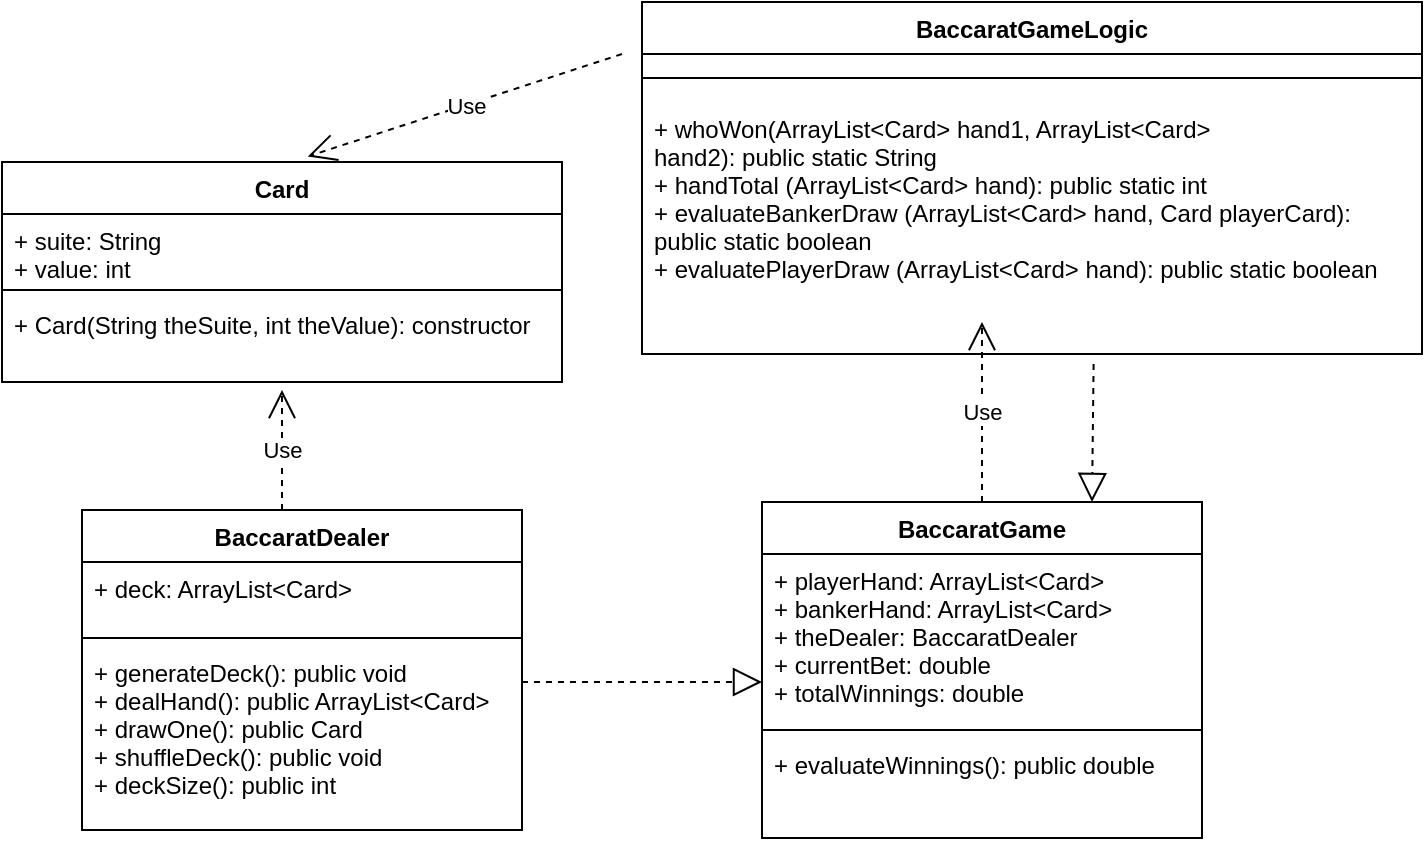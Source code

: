 <mxfile version="15.7.0" type="github" pages="3">
  <diagram id="iCsR_CdoxigqwUeFAkIc" name="Server UML Diagram">
    <mxGraphModel dx="740" dy="550" grid="1" gridSize="10" guides="1" tooltips="1" connect="1" arrows="1" fold="1" page="1" pageScale="1" pageWidth="850" pageHeight="1100" math="0" shadow="0">
      <root>
        <mxCell id="0" />
        <mxCell id="1" parent="0" />
        <mxCell id="4a9U-WU0iI5Y7Coj8OM2-5" value="BaccaratGame" style="swimlane;fontStyle=1;align=center;verticalAlign=top;childLayout=stackLayout;horizontal=1;startSize=26;horizontalStack=0;resizeParent=1;resizeParentMax=0;resizeLast=0;collapsible=1;marginBottom=0;" parent="1" vertex="1">
          <mxGeometry x="470" y="520" width="220" height="168" as="geometry" />
        </mxCell>
        <mxCell id="4a9U-WU0iI5Y7Coj8OM2-6" value="+ playerHand: ArrayList&lt;Card&gt;&#xa;+ bankerHand: ArrayList&lt;Card&gt;&#xa;+ theDealer: BaccaratDealer&#xa;+ currentBet: double &#xa;+ totalWinnings: double&#xa;" style="text;strokeColor=none;fillColor=none;align=left;verticalAlign=top;spacingLeft=4;spacingRight=4;overflow=hidden;rotatable=0;points=[[0,0.5],[1,0.5]];portConstraint=eastwest;" parent="4a9U-WU0iI5Y7Coj8OM2-5" vertex="1">
          <mxGeometry y="26" width="220" height="84" as="geometry" />
        </mxCell>
        <mxCell id="4a9U-WU0iI5Y7Coj8OM2-7" value="" style="line;strokeWidth=1;fillColor=none;align=left;verticalAlign=middle;spacingTop=-1;spacingLeft=3;spacingRight=3;rotatable=0;labelPosition=right;points=[];portConstraint=eastwest;" parent="4a9U-WU0iI5Y7Coj8OM2-5" vertex="1">
          <mxGeometry y="110" width="220" height="8" as="geometry" />
        </mxCell>
        <mxCell id="4a9U-WU0iI5Y7Coj8OM2-8" value="+ evaluateWinnings(): public double" style="text;strokeColor=none;fillColor=none;align=left;verticalAlign=top;spacingLeft=4;spacingRight=4;overflow=hidden;rotatable=0;points=[[0,0.5],[1,0.5]];portConstraint=eastwest;" parent="4a9U-WU0iI5Y7Coj8OM2-5" vertex="1">
          <mxGeometry y="118" width="220" height="50" as="geometry" />
        </mxCell>
        <mxCell id="4a9U-WU0iI5Y7Coj8OM2-9" value="BaccaratGameLogic" style="swimlane;fontStyle=1;align=center;verticalAlign=top;childLayout=stackLayout;horizontal=1;startSize=26;horizontalStack=0;resizeParent=1;resizeParentMax=0;resizeLast=0;collapsible=1;marginBottom=0;" parent="1" vertex="1">
          <mxGeometry x="410" y="270" width="390" height="176" as="geometry" />
        </mxCell>
        <mxCell id="4a9U-WU0iI5Y7Coj8OM2-31" value="Use" style="endArrow=open;endSize=12;dashed=1;html=1;rounded=0;entryX=0.546;entryY=-0.025;entryDx=0;entryDy=0;entryPerimeter=0;" parent="4a9U-WU0iI5Y7Coj8OM2-9" target="4a9U-WU0iI5Y7Coj8OM2-17" edge="1">
          <mxGeometry width="160" relative="1" as="geometry">
            <mxPoint x="-10" y="26" as="sourcePoint" />
            <mxPoint x="150" y="26" as="targetPoint" />
          </mxGeometry>
        </mxCell>
        <mxCell id="4a9U-WU0iI5Y7Coj8OM2-11" value="" style="line;strokeWidth=1;fillColor=none;align=left;verticalAlign=middle;spacingTop=-1;spacingLeft=3;spacingRight=3;rotatable=0;labelPosition=right;points=[];portConstraint=eastwest;" parent="4a9U-WU0iI5Y7Coj8OM2-9" vertex="1">
          <mxGeometry y="26" width="390" height="24" as="geometry" />
        </mxCell>
        <mxCell id="4a9U-WU0iI5Y7Coj8OM2-12" value="+ whoWon(ArrayList&lt;Card&gt; hand1, ArrayList&lt;Card&gt;&#xa;hand2): public static String&#xa;+ handTotal (ArrayList&lt;Card&gt; hand): public static int &#xa;+ evaluateBankerDraw (ArrayList&lt;Card&gt; hand, Card playerCard): &#xa;public static boolean &#xa;+ evaluatePlayerDraw (ArrayList&lt;Card&gt; hand): public static boolean" style="text;strokeColor=none;fillColor=none;align=left;verticalAlign=top;spacingLeft=4;spacingRight=4;overflow=hidden;rotatable=0;points=[[0,0.5],[1,0.5]];portConstraint=eastwest;" parent="4a9U-WU0iI5Y7Coj8OM2-9" vertex="1">
          <mxGeometry y="50" width="390" height="126" as="geometry" />
        </mxCell>
        <mxCell id="4a9U-WU0iI5Y7Coj8OM2-13" value="BaccaratDealer" style="swimlane;fontStyle=1;align=center;verticalAlign=top;childLayout=stackLayout;horizontal=1;startSize=26;horizontalStack=0;resizeParent=1;resizeParentMax=0;resizeLast=0;collapsible=1;marginBottom=0;" parent="1" vertex="1">
          <mxGeometry x="130" y="524" width="220" height="160" as="geometry" />
        </mxCell>
        <mxCell id="4a9U-WU0iI5Y7Coj8OM2-29" value="Use" style="endArrow=open;endSize=12;dashed=1;html=1;rounded=0;entryX=0.5;entryY=1.095;entryDx=0;entryDy=0;entryPerimeter=0;" parent="4a9U-WU0iI5Y7Coj8OM2-13" target="4a9U-WU0iI5Y7Coj8OM2-20" edge="1">
          <mxGeometry width="160" relative="1" as="geometry">
            <mxPoint x="100" as="sourcePoint" />
            <mxPoint x="260" as="targetPoint" />
          </mxGeometry>
        </mxCell>
        <mxCell id="4a9U-WU0iI5Y7Coj8OM2-14" value="+ deck: ArrayList&lt;Card&gt;" style="text;strokeColor=none;fillColor=none;align=left;verticalAlign=top;spacingLeft=4;spacingRight=4;overflow=hidden;rotatable=0;points=[[0,0.5],[1,0.5]];portConstraint=eastwest;" parent="4a9U-WU0iI5Y7Coj8OM2-13" vertex="1">
          <mxGeometry y="26" width="220" height="34" as="geometry" />
        </mxCell>
        <mxCell id="4a9U-WU0iI5Y7Coj8OM2-15" value="" style="line;strokeWidth=1;fillColor=none;align=left;verticalAlign=middle;spacingTop=-1;spacingLeft=3;spacingRight=3;rotatable=0;labelPosition=right;points=[];portConstraint=eastwest;" parent="4a9U-WU0iI5Y7Coj8OM2-13" vertex="1">
          <mxGeometry y="60" width="220" height="8" as="geometry" />
        </mxCell>
        <mxCell id="4a9U-WU0iI5Y7Coj8OM2-16" value="+ generateDeck(): public void &#xa;+ dealHand(): public ArrayList&lt;Card&gt;&#xa;+ drawOne(): public Card&#xa;+ shuffleDeck(): public void &#xa;+ deckSize(): public int " style="text;strokeColor=none;fillColor=none;align=left;verticalAlign=top;spacingLeft=4;spacingRight=4;overflow=hidden;rotatable=0;points=[[0,0.5],[1,0.5]];portConstraint=eastwest;" parent="4a9U-WU0iI5Y7Coj8OM2-13" vertex="1">
          <mxGeometry y="68" width="220" height="92" as="geometry" />
        </mxCell>
        <mxCell id="4a9U-WU0iI5Y7Coj8OM2-17" value="Card" style="swimlane;fontStyle=1;align=center;verticalAlign=top;childLayout=stackLayout;horizontal=1;startSize=26;horizontalStack=0;resizeParent=1;resizeParentMax=0;resizeLast=0;collapsible=1;marginBottom=0;" parent="1" vertex="1">
          <mxGeometry x="90" y="350" width="280" height="110" as="geometry" />
        </mxCell>
        <mxCell id="4a9U-WU0iI5Y7Coj8OM2-18" value="+ suite: String &#xa;+ value: int " style="text;strokeColor=none;fillColor=none;align=left;verticalAlign=top;spacingLeft=4;spacingRight=4;overflow=hidden;rotatable=0;points=[[0,0.5],[1,0.5]];portConstraint=eastwest;" parent="4a9U-WU0iI5Y7Coj8OM2-17" vertex="1">
          <mxGeometry y="26" width="280" height="34" as="geometry" />
        </mxCell>
        <mxCell id="4a9U-WU0iI5Y7Coj8OM2-19" value="" style="line;strokeWidth=1;fillColor=none;align=left;verticalAlign=middle;spacingTop=-1;spacingLeft=3;spacingRight=3;rotatable=0;labelPosition=right;points=[];portConstraint=eastwest;" parent="4a9U-WU0iI5Y7Coj8OM2-17" vertex="1">
          <mxGeometry y="60" width="280" height="8" as="geometry" />
        </mxCell>
        <mxCell id="4a9U-WU0iI5Y7Coj8OM2-20" value="+ Card(String theSuite, int theValue): constructor&#xa;" style="text;strokeColor=none;fillColor=none;align=left;verticalAlign=top;spacingLeft=4;spacingRight=4;overflow=hidden;rotatable=0;points=[[0,0.5],[1,0.5]];portConstraint=eastwest;" parent="4a9U-WU0iI5Y7Coj8OM2-17" vertex="1">
          <mxGeometry y="68" width="280" height="42" as="geometry" />
        </mxCell>
        <mxCell id="4a9U-WU0iI5Y7Coj8OM2-21" value="Use" style="endArrow=open;endSize=12;dashed=1;html=1;rounded=0;exitX=0.5;exitY=0;exitDx=0;exitDy=0;" parent="1" source="4a9U-WU0iI5Y7Coj8OM2-5" edge="1">
          <mxGeometry width="160" relative="1" as="geometry">
            <mxPoint x="510" y="500" as="sourcePoint" />
            <mxPoint x="580" y="430" as="targetPoint" />
          </mxGeometry>
        </mxCell>
        <mxCell id="4a9U-WU0iI5Y7Coj8OM2-28" value="" style="endArrow=block;dashed=1;endFill=0;endSize=12;html=1;rounded=0;" parent="1" edge="1">
          <mxGeometry width="160" relative="1" as="geometry">
            <mxPoint x="350" y="610" as="sourcePoint" />
            <mxPoint x="470" y="610" as="targetPoint" />
          </mxGeometry>
        </mxCell>
        <mxCell id="4a9U-WU0iI5Y7Coj8OM2-30" value="" style="endArrow=block;dashed=1;endFill=0;endSize=12;html=1;rounded=0;exitX=0.579;exitY=1.04;exitDx=0;exitDy=0;exitPerimeter=0;entryX=0.75;entryY=0;entryDx=0;entryDy=0;" parent="1" source="4a9U-WU0iI5Y7Coj8OM2-12" target="4a9U-WU0iI5Y7Coj8OM2-5" edge="1">
          <mxGeometry width="160" relative="1" as="geometry">
            <mxPoint x="520" y="510" as="sourcePoint" />
            <mxPoint x="636" y="510" as="targetPoint" />
          </mxGeometry>
        </mxCell>
      </root>
    </mxGraphModel>
  </diagram>
  <diagram id="OC684Z58dfQ8_XJj_3_0" name="Client UML Diagram">
    <mxGraphModel dx="740" dy="550" grid="1" gridSize="10" guides="1" tooltips="1" connect="1" arrows="1" fold="1" page="1" pageScale="1" pageWidth="850" pageHeight="1100" math="0" shadow="0">
      <root>
        <mxCell id="oPg8867OzfuqyguofIma-0" />
        <mxCell id="oPg8867OzfuqyguofIma-1" parent="oPg8867OzfuqyguofIma-0" />
        <mxCell id="0IyHmp6XAa4bjyS2euzH-0" value="&lt;p style=&quot;margin: 0px ; margin-top: 4px ; text-align: center&quot;&gt;&lt;i&gt;&amp;lt;&amp;lt;Interface&amp;gt;&amp;gt;&lt;/i&gt;&lt;br&gt;&lt;b&gt;Serializable&lt;/b&gt;&lt;/p&gt;&lt;hr size=&quot;1&quot;&gt;&lt;p style=&quot;margin: 0px ; margin-left: 4px&quot;&gt;&lt;br&gt;&lt;/p&gt;&lt;hr size=&quot;1&quot;&gt;&lt;p style=&quot;margin: 0px ; margin-left: 4px&quot;&gt;&lt;br&gt;&lt;/p&gt;" style="verticalAlign=top;align=left;overflow=fill;fontSize=12;fontFamily=Helvetica;html=1;" vertex="1" parent="oPg8867OzfuqyguofIma-1">
          <mxGeometry x="480" y="760" width="190" height="60" as="geometry" />
        </mxCell>
        <mxCell id="0IyHmp6XAa4bjyS2euzH-3" value="" style="endArrow=block;dashed=1;endFill=0;endSize=12;html=1;rounded=0;" edge="1" parent="oPg8867OzfuqyguofIma-1">
          <mxGeometry width="160" relative="1" as="geometry">
            <mxPoint x="360" y="789.5" as="sourcePoint" />
            <mxPoint x="480" y="790" as="targetPoint" />
          </mxGeometry>
        </mxCell>
        <mxCell id="IvxxioDr8btIqRhFtRrR-0" value="BaccaratInfo" style="swimlane;fontStyle=1;align=center;verticalAlign=top;childLayout=stackLayout;horizontal=1;startSize=26;horizontalStack=0;resizeParent=1;resizeParentMax=0;resizeLast=0;collapsible=1;marginBottom=0;" vertex="1" parent="oPg8867OzfuqyguofIma-1">
          <mxGeometry x="140" y="745" width="220" height="90" as="geometry" />
        </mxCell>
        <mxCell id="IvxxioDr8btIqRhFtRrR-3" value="" style="line;strokeWidth=1;fillColor=none;align=left;verticalAlign=middle;spacingTop=-1;spacingLeft=3;spacingRight=3;rotatable=0;labelPosition=right;points=[];portConstraint=eastwest;" vertex="1" parent="IvxxioDr8btIqRhFtRrR-0">
          <mxGeometry y="26" width="220" height="24" as="geometry" />
        </mxCell>
        <mxCell id="IvxxioDr8btIqRhFtRrR-4" value="+ setBetOn: public string  " style="text;strokeColor=none;fillColor=none;align=left;verticalAlign=top;spacingLeft=4;spacingRight=4;overflow=hidden;rotatable=0;points=[[0,0.5],[1,0.5]];portConstraint=eastwest;" vertex="1" parent="IvxxioDr8btIqRhFtRrR-0">
          <mxGeometry y="50" width="220" height="40" as="geometry" />
        </mxCell>
      </root>
    </mxGraphModel>
  </diagram>
  <diagram id="CT1m77pq0zXfNrRqhKED" name="Client Wireframe">
    <mxGraphModel dx="2467" dy="1833" grid="1" gridSize="10" guides="1" tooltips="1" connect="1" arrows="1" fold="1" page="1" pageScale="1" pageWidth="850" pageHeight="1100" math="0" shadow="0">
      <root>
        <mxCell id="RWVcYVp_fBFJSYoEF-UK-0" />
        <mxCell id="RWVcYVp_fBFJSYoEF-UK-1" parent="RWVcYVp_fBFJSYoEF-UK-0" />
        <mxCell id="9T0DZEzoygLwlel3mVKB-0" value="Intro Scene" style="swimlane;" parent="RWVcYVp_fBFJSYoEF-UK-1" vertex="1">
          <mxGeometry x="180" y="620" width="520" height="690" as="geometry" />
        </mxCell>
        <mxCell id="9T0DZEzoygLwlel3mVKB-6" value="&lt;font style=&quot;font-size: 25px&quot;&gt;&lt;b&gt;Welcome to Baccarat!&lt;/b&gt;&lt;/font&gt;" style="rounded=1;whiteSpace=wrap;html=1;" parent="9T0DZEzoygLwlel3mVKB-0" vertex="1">
          <mxGeometry x="70" y="130" width="390" height="100" as="geometry" />
        </mxCell>
        <mxCell id="Acb2LCIVxRlWv7irZKGu-1" value="" style="rounded=0;whiteSpace=wrap;html=1;" vertex="1" parent="9T0DZEzoygLwlel3mVKB-0">
          <mxGeometry x="160" y="280" width="210" height="40" as="geometry" />
        </mxCell>
        <mxCell id="Acb2LCIVxRlWv7irZKGu-2" value="enter port number here&amp;nbsp;" style="text;html=1;strokeColor=none;fillColor=none;align=center;verticalAlign=middle;whiteSpace=wrap;rounded=0;" vertex="1" parent="9T0DZEzoygLwlel3mVKB-0">
          <mxGeometry x="185" y="285" width="160" height="30" as="geometry" />
        </mxCell>
        <mxCell id="Acb2LCIVxRlWv7irZKGu-5" value="" style="rounded=0;whiteSpace=wrap;html=1;" vertex="1" parent="9T0DZEzoygLwlel3mVKB-0">
          <mxGeometry x="160" y="330" width="210" height="40" as="geometry" />
        </mxCell>
        <mxCell id="Acb2LCIVxRlWv7irZKGu-6" value="enter IP address here&amp;nbsp;" style="text;html=1;strokeColor=none;fillColor=none;align=center;verticalAlign=middle;whiteSpace=wrap;rounded=0;" vertex="1" parent="9T0DZEzoygLwlel3mVKB-0">
          <mxGeometry x="180" y="335" width="160" height="30" as="geometry" />
        </mxCell>
        <mxCell id="Acb2LCIVxRlWv7irZKGu-7" value="" style="rounded=1;whiteSpace=wrap;html=1;fillColor=#FFF4C3;" vertex="1" parent="9T0DZEzoygLwlel3mVKB-0">
          <mxGeometry x="160" y="400" width="210" height="40" as="geometry" />
        </mxCell>
        <mxCell id="Acb2LCIVxRlWv7irZKGu-0" value="Connect to Server" style="text;html=1;strokeColor=none;fillColor=none;align=center;verticalAlign=middle;whiteSpace=wrap;rounded=0;" vertex="1" parent="9T0DZEzoygLwlel3mVKB-0">
          <mxGeometry x="205" y="405" width="120" height="30" as="geometry" />
        </mxCell>
        <mxCell id="1uVGcpjj7upnIgS1fv5H-1" value="on click, connect to server + move to game play screen&lt;br&gt;" style="text;html=1;strokeColor=none;fillColor=none;align=center;verticalAlign=middle;whiteSpace=wrap;rounded=0;" vertex="1" parent="9T0DZEzoygLwlel3mVKB-0">
          <mxGeometry x="390" y="435" width="100" height="30" as="geometry" />
        </mxCell>
        <mxCell id="9T0DZEzoygLwlel3mVKB-1" value="Game Scene" style="swimlane;" parent="RWVcYVp_fBFJSYoEF-UK-1" vertex="1">
          <mxGeometry x="1100" y="620" width="690" height="700" as="geometry" />
        </mxCell>
        <mxCell id="Acb2LCIVxRlWv7irZKGu-29" value="" style="rounded=1;whiteSpace=wrap;html=1;fillColor=#FFF4C3;" vertex="1" parent="9T0DZEzoygLwlel3mVKB-1">
          <mxGeometry x="487" y="608" width="80" height="40" as="geometry" />
        </mxCell>
        <mxCell id="Acb2LCIVxRlWv7irZKGu-12" value="" style="shape=process;whiteSpace=wrap;html=1;backgroundOutline=1;fillColor=#97D077;" vertex="1" parent="9T0DZEzoygLwlel3mVKB-1">
          <mxGeometry x="75" y="145" width="540" height="160" as="geometry" />
        </mxCell>
        <mxCell id="Acb2LCIVxRlWv7irZKGu-15" value="" style="verticalLabelPosition=bottom;verticalAlign=top;html=1;shape=mxgraph.basic.rect;fillColor2=none;strokeWidth=1;size=20;indent=5;fillColor=#FFFFFF;rotation=90;" vertex="1" parent="9T0DZEzoygLwlel3mVKB-1">
          <mxGeometry x="160" y="185" width="120" height="80" as="geometry" />
        </mxCell>
        <mxCell id="Acb2LCIVxRlWv7irZKGu-16" value="" style="shape=process;whiteSpace=wrap;html=1;backgroundOutline=1;fillColor=#97D077;" vertex="1" parent="9T0DZEzoygLwlel3mVKB-1">
          <mxGeometry x="75" y="365" width="540" height="160" as="geometry" />
        </mxCell>
        <mxCell id="Acb2LCIVxRlWv7irZKGu-17" value="" style="verticalLabelPosition=bottom;verticalAlign=top;html=1;shape=mxgraph.basic.rect;fillColor2=none;strokeWidth=1;size=20;indent=5;fillColor=#FFFFFF;rotation=90;" vertex="1" parent="9T0DZEzoygLwlel3mVKB-1">
          <mxGeometry x="260" y="185" width="120" height="80" as="geometry" />
        </mxCell>
        <mxCell id="Acb2LCIVxRlWv7irZKGu-18" value="" style="verticalLabelPosition=bottom;verticalAlign=top;html=1;shape=mxgraph.basic.rect;fillColor2=none;strokeWidth=1;size=20;indent=5;fillColor=#FFFFFF;rotation=90;" vertex="1" parent="9T0DZEzoygLwlel3mVKB-1">
          <mxGeometry x="160" y="405" width="120" height="80" as="geometry" />
        </mxCell>
        <mxCell id="Acb2LCIVxRlWv7irZKGu-19" value="" style="verticalLabelPosition=bottom;verticalAlign=top;html=1;shape=mxgraph.basic.rect;fillColor2=none;strokeWidth=1;size=20;indent=5;fillColor=#FFFFFF;rotation=90;" vertex="1" parent="9T0DZEzoygLwlel3mVKB-1">
          <mxGeometry x="260" y="405" width="120" height="80" as="geometry" />
        </mxCell>
        <mxCell id="Acb2LCIVxRlWv7irZKGu-20" value="" style="verticalLabelPosition=bottom;verticalAlign=top;html=1;shape=mxgraph.basic.rect;fillColor2=none;strokeWidth=1;size=20;indent=5;fillColor=#FFFFFF;rotation=90;" vertex="1" parent="9T0DZEzoygLwlel3mVKB-1">
          <mxGeometry x="360" y="185" width="120" height="80" as="geometry" />
        </mxCell>
        <mxCell id="Acb2LCIVxRlWv7irZKGu-21" value="Player" style="text;strokeColor=none;fillColor=none;html=1;fontSize=24;fontStyle=1;verticalAlign=middle;align=center;" vertex="1" parent="9T0DZEzoygLwlel3mVKB-1">
          <mxGeometry x="75" y="95" width="100" height="40" as="geometry" />
        </mxCell>
        <mxCell id="Acb2LCIVxRlWv7irZKGu-22" value="Banker&amp;nbsp;" style="text;strokeColor=none;fillColor=none;html=1;fontSize=24;fontStyle=1;verticalAlign=middle;align=center;" vertex="1" parent="9T0DZEzoygLwlel3mVKB-1">
          <mxGeometry x="70" y="315" width="100" height="40" as="geometry" />
        </mxCell>
        <mxCell id="Acb2LCIVxRlWv7irZKGu-25" value="" style="line;strokeWidth=2;html=1;fillColor=#FFFFFF;" vertex="1" parent="9T0DZEzoygLwlel3mVKB-1">
          <mxGeometry y="560" width="690" height="10" as="geometry" />
        </mxCell>
        <mxCell id="Acb2LCIVxRlWv7irZKGu-28" value="Start&amp;nbsp;" style="text;html=1;strokeColor=none;fillColor=none;align=center;verticalAlign=middle;whiteSpace=wrap;rounded=0;" vertex="1" parent="9T0DZEzoygLwlel3mVKB-1">
          <mxGeometry x="497" y="613" width="60" height="30" as="geometry" />
        </mxCell>
        <mxCell id="Acb2LCIVxRlWv7irZKGu-30" value="" style="rounded=0;whiteSpace=wrap;html=1;fillColor=#FFFFFF;" vertex="1" parent="9T0DZEzoygLwlel3mVKB-1">
          <mxGeometry x="245" y="588" width="200" height="30" as="geometry" />
        </mxCell>
        <mxCell id="Acb2LCIVxRlWv7irZKGu-32" value="dropdown menu with bidding on &quot;Player&quot;, &quot;Banker&quot; or &quot;Draw&quot;" style="html=1;whiteSpace=wrap;container=1;recursiveResize=0;collapsible=0;fillColor=#FFFFFF;" vertex="1" parent="9T0DZEzoygLwlel3mVKB-1">
          <mxGeometry x="245" y="628" width="200" height="40" as="geometry" />
        </mxCell>
        <mxCell id="Acb2LCIVxRlWv7irZKGu-33" value="" style="triangle;html=1;whiteSpace=wrap;fillColor=#FFFFFF;" vertex="1" parent="Acb2LCIVxRlWv7irZKGu-32">
          <mxGeometry x="10" y="5" width="20" height="30" as="geometry" />
        </mxCell>
        <mxCell id="Acb2LCIVxRlWv7irZKGu-34" value="enter bit amount here&amp;nbsp;" style="text;html=1;strokeColor=none;fillColor=none;align=center;verticalAlign=middle;whiteSpace=wrap;rounded=0;" vertex="1" parent="9T0DZEzoygLwlel3mVKB-1">
          <mxGeometry x="245" y="588" width="200" height="30" as="geometry" />
        </mxCell>
        <mxCell id="Acb2LCIVxRlWv7irZKGu-35" value="Results" style="swimlane;fillColor=#FFFFFF;" vertex="1" parent="9T0DZEzoygLwlel3mVKB-1">
          <mxGeometry x="380" y="50" width="235" height="70" as="geometry" />
        </mxCell>
        <mxCell id="Acb2LCIVxRlWv7irZKGu-36" value="" style="rounded=1;whiteSpace=wrap;html=1;fillColor=#FFF4C3;" vertex="1" parent="9T0DZEzoygLwlel3mVKB-1">
          <mxGeometry x="580" y="608" width="80" height="40" as="geometry" />
        </mxCell>
        <mxCell id="Acb2LCIVxRlWv7irZKGu-37" value="Exit" style="text;html=1;strokeColor=none;fillColor=none;align=center;verticalAlign=middle;whiteSpace=wrap;rounded=0;" vertex="1" parent="9T0DZEzoygLwlel3mVKB-1">
          <mxGeometry x="590" y="613" width="60" height="30" as="geometry" />
        </mxCell>
        <mxCell id="Acb2LCIVxRlWv7irZKGu-38" value="current user winnings displayed here&amp;nbsp;" style="text;html=1;strokeColor=none;fillColor=none;align=center;verticalAlign=middle;whiteSpace=wrap;rounded=0;" vertex="1" parent="9T0DZEzoygLwlel3mVKB-1">
          <mxGeometry x="60" y="613" width="120" height="30" as="geometry" />
        </mxCell>
        <mxCell id="Acb2LCIVxRlWv7irZKGu-39" value="" style="endArrow=classic;html=1;rounded=0;" edge="1" parent="RWVcYVp_fBFJSYoEF-UK-1">
          <mxGeometry width="50" height="50" relative="1" as="geometry">
            <mxPoint x="1630" y="1270" as="sourcePoint" />
            <mxPoint x="1670" y="1330" as="targetPoint" />
          </mxGeometry>
        </mxCell>
        <mxCell id="Acb2LCIVxRlWv7irZKGu-40" value="once start button is clicked, program will send bet info to server + display cards for banker &amp;amp; player&amp;nbsp;&amp;nbsp;" style="text;html=1;strokeColor=none;fillColor=none;align=center;verticalAlign=middle;whiteSpace=wrap;rounded=0;" vertex="1" parent="RWVcYVp_fBFJSYoEF-UK-1">
          <mxGeometry x="1670" y="1340" width="150" height="30" as="geometry" />
        </mxCell>
        <mxCell id="1uVGcpjj7upnIgS1fv5H-0" value="" style="endArrow=classic;html=1;rounded=0;" edge="1" parent="RWVcYVp_fBFJSYoEF-UK-1" source="Acb2LCIVxRlWv7irZKGu-7">
          <mxGeometry width="50" height="50" relative="1" as="geometry">
            <mxPoint x="980" y="1050" as="sourcePoint" />
            <mxPoint x="1070" y="1000" as="targetPoint" />
          </mxGeometry>
        </mxCell>
      </root>
    </mxGraphModel>
  </diagram>
</mxfile>
